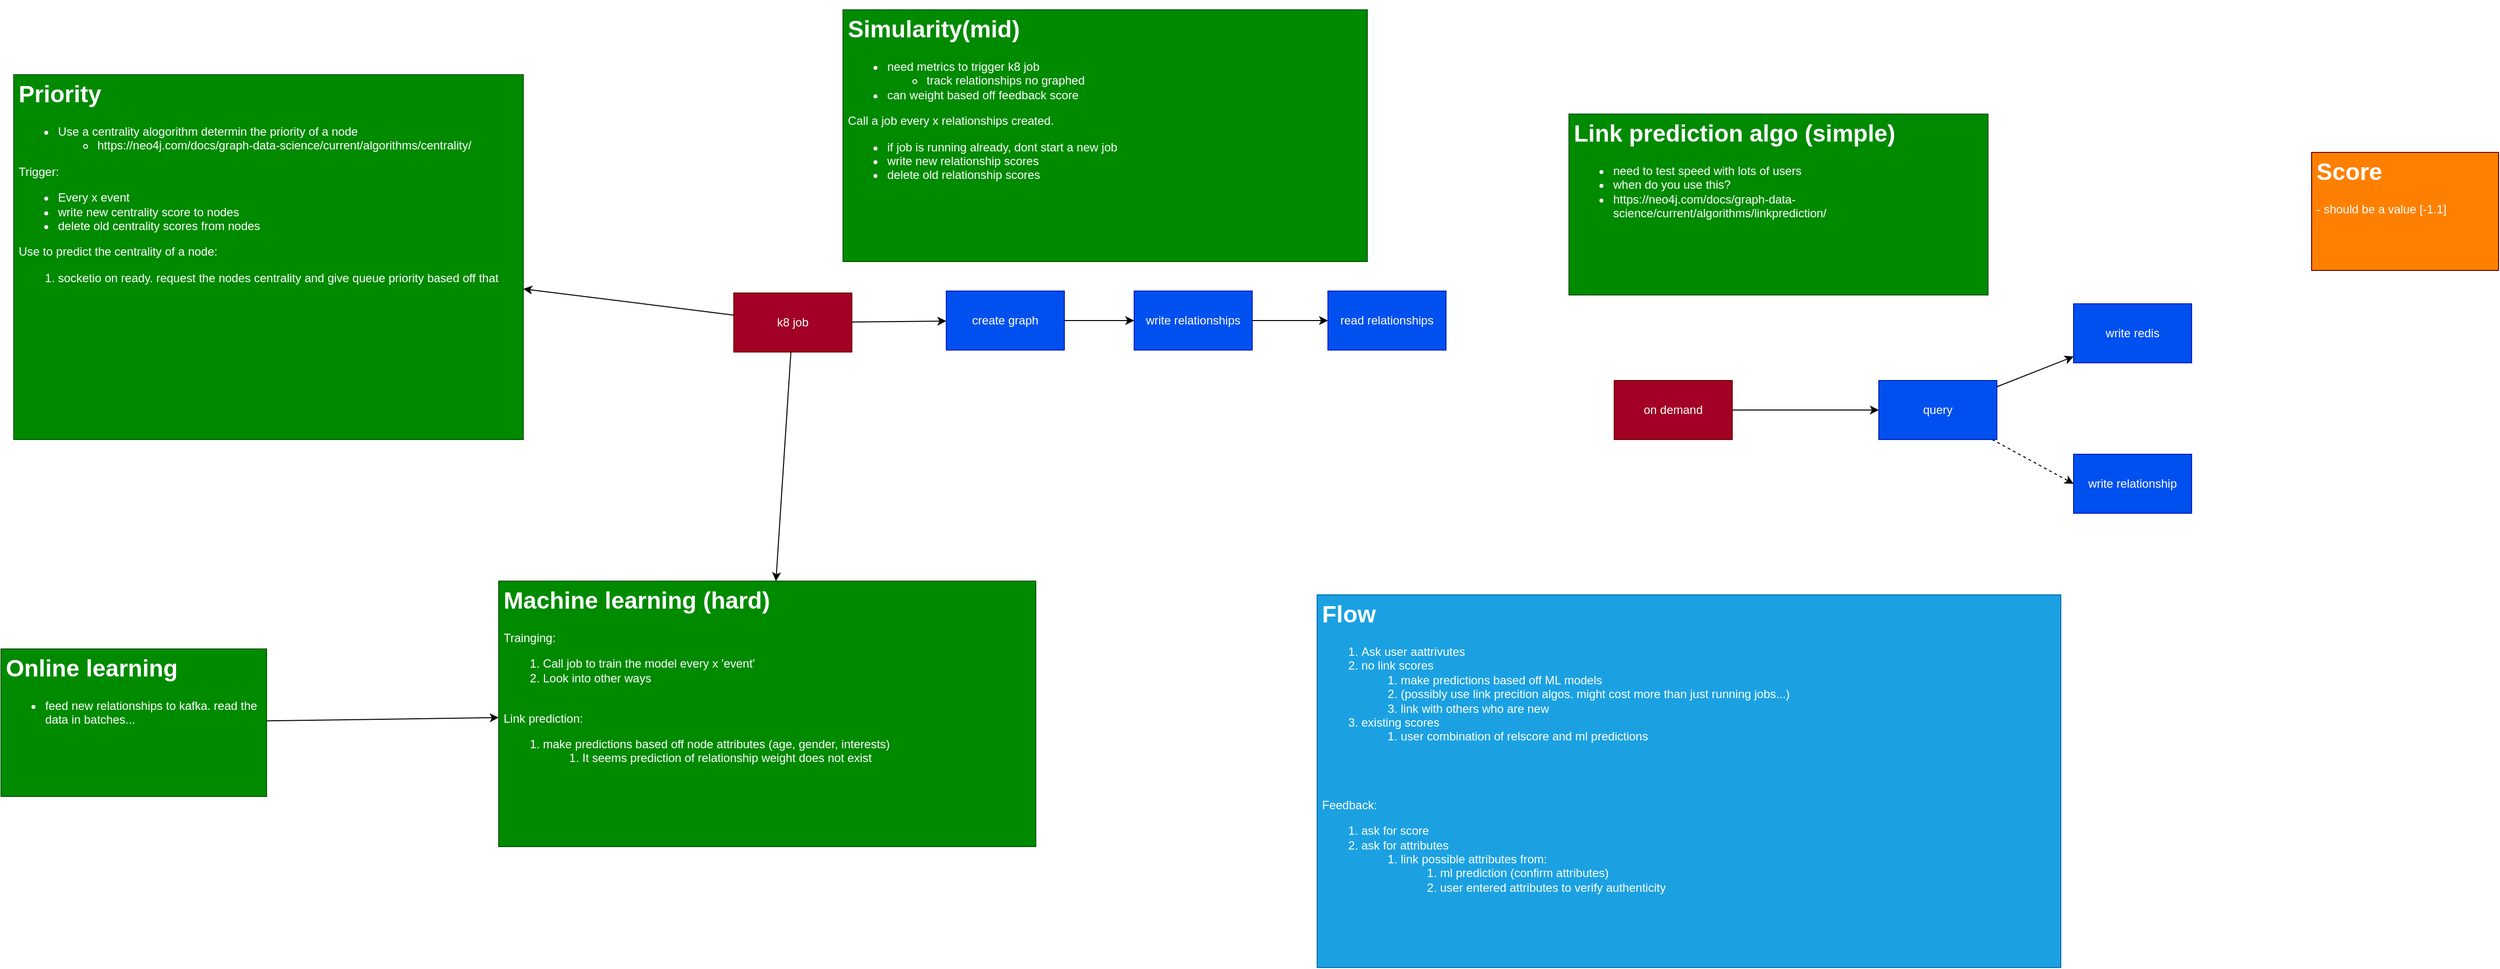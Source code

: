 <mxfile>
    <diagram id="jZNvmGKR_am8J_P4emra" name="Page-1">
        <mxGraphModel dx="2875" dy="1293" grid="0" gridSize="10" guides="1" tooltips="1" connect="1" arrows="1" fold="1" page="0" pageScale="1" pageWidth="850" pageHeight="1100" math="0" shadow="0">
            <root>
                <mxCell id="0"/>
                <mxCell id="1" parent="0"/>
                <mxCell id="5" style="edgeStyle=none;html=1;" parent="1" source="4" target="6" edge="1">
                    <mxGeometry relative="1" as="geometry">
                        <mxPoint x="67.12" y="232.553" as="targetPoint"/>
                    </mxGeometry>
                </mxCell>
                <mxCell id="4" value="create graph" style="rounded=0;whiteSpace=wrap;html=1;fillColor=#0050ef;fontColor=#ffffff;strokeColor=#001DBC;" parent="1" vertex="1">
                    <mxGeometry x="-137" y="197" width="120" height="60" as="geometry"/>
                </mxCell>
                <mxCell id="8" style="edgeStyle=none;html=1;" parent="1" source="6" target="7" edge="1">
                    <mxGeometry relative="1" as="geometry"/>
                </mxCell>
                <mxCell id="6" value="write relationships" style="rounded=0;whiteSpace=wrap;html=1;fillColor=#0050ef;fontColor=#ffffff;strokeColor=#001DBC;" parent="1" vertex="1">
                    <mxGeometry x="54" y="197" width="120" height="60" as="geometry"/>
                </mxCell>
                <mxCell id="7" value="read relationships" style="rounded=0;whiteSpace=wrap;html=1;fillColor=#0050ef;fontColor=#ffffff;strokeColor=#001DBC;" parent="1" vertex="1">
                    <mxGeometry x="251" y="197" width="120" height="60" as="geometry"/>
                </mxCell>
                <mxCell id="12" style="edgeStyle=none;html=1;" parent="1" source="10" target="11" edge="1">
                    <mxGeometry relative="1" as="geometry"/>
                </mxCell>
                <mxCell id="13" style="edgeStyle=none;html=1;entryX=0;entryY=0.5;entryDx=0;entryDy=0;dashed=1;" parent="1" source="10" target="14" edge="1">
                    <mxGeometry relative="1" as="geometry">
                        <mxPoint x="744.157" y="285.146" as="targetPoint"/>
                    </mxGeometry>
                </mxCell>
                <mxCell id="10" value="query" style="rounded=0;whiteSpace=wrap;html=1;fillColor=#0050ef;fontColor=#ffffff;strokeColor=#001DBC;" parent="1" vertex="1">
                    <mxGeometry x="811" y="288" width="120" height="60" as="geometry"/>
                </mxCell>
                <mxCell id="11" value="write redis" style="rounded=0;whiteSpace=wrap;html=1;fillColor=#0050ef;fontColor=#ffffff;strokeColor=#001DBC;" parent="1" vertex="1">
                    <mxGeometry x="1009" y="210" width="120" height="60" as="geometry"/>
                </mxCell>
                <mxCell id="14" value="write relationship" style="rounded=0;whiteSpace=wrap;html=1;fillColor=#0050ef;fontColor=#ffffff;strokeColor=#001DBC;" parent="1" vertex="1">
                    <mxGeometry x="1009" y="363" width="120" height="60" as="geometry"/>
                </mxCell>
                <mxCell id="21" style="edgeStyle=none;html=1;" parent="1" source="15" target="4" edge="1">
                    <mxGeometry relative="1" as="geometry"/>
                </mxCell>
                <mxCell id="27" style="edgeStyle=none;html=1;" parent="1" source="15" target="26" edge="1">
                    <mxGeometry relative="1" as="geometry"/>
                </mxCell>
                <mxCell id="28" style="edgeStyle=none;html=1;" parent="1" source="15" target="24" edge="1">
                    <mxGeometry relative="1" as="geometry"/>
                </mxCell>
                <mxCell id="15" value="k8 job" style="rounded=0;whiteSpace=wrap;html=1;fillColor=#a20025;fontColor=#ffffff;strokeColor=#6F0000;" parent="1" vertex="1">
                    <mxGeometry x="-353" y="199" width="120" height="60" as="geometry"/>
                </mxCell>
                <mxCell id="18" style="edgeStyle=none;html=1;" parent="1" source="17" target="10" edge="1">
                    <mxGeometry relative="1" as="geometry"/>
                </mxCell>
                <mxCell id="17" value="on demand" style="rounded=0;whiteSpace=wrap;html=1;fillColor=#a20025;fontColor=#ffffff;strokeColor=#6F0000;" parent="1" vertex="1">
                    <mxGeometry x="542" y="288" width="120" height="60" as="geometry"/>
                </mxCell>
                <mxCell id="19" value="&lt;h1&gt;Link prediction algo (simple)&lt;/h1&gt;&lt;p&gt;&lt;/p&gt;&lt;ul&gt;&lt;li&gt;need to test speed with lots of users&lt;/li&gt;&lt;li&gt;when do you use this?&lt;/li&gt;&lt;li&gt;https://neo4j.com/docs/graph-data-science/current/algorithms/linkprediction/&lt;br&gt;&lt;/li&gt;&lt;/ul&gt;&lt;p&gt;&lt;/p&gt;" style="text;html=1;strokeColor=#005700;fillColor=#008a00;spacing=5;spacingTop=-20;whiteSpace=wrap;overflow=hidden;rounded=0;fontColor=#ffffff;" parent="1" vertex="1">
                    <mxGeometry x="496" y="17" width="426" height="184" as="geometry"/>
                </mxCell>
                <mxCell id="20" value="&lt;h1&gt;Simularity(mid)&lt;/h1&gt;&lt;p&gt;&lt;/p&gt;&lt;ul&gt;&lt;li&gt;need metrics to trigger k8 job&lt;/li&gt;&lt;ul&gt;&lt;li&gt;track relationships no graphed&lt;/li&gt;&lt;/ul&gt;&lt;li&gt;can&amp;nbsp;weight based off feedback score&lt;/li&gt;&lt;/ul&gt;&lt;div&gt;Call a job every x relationships created.&lt;br&gt;&lt;ul&gt;&lt;li&gt;if job is running already, dont start a new job&lt;/li&gt;&lt;li&gt;write new relationship scores&lt;/li&gt;&lt;li&gt;delete old relationship scores&lt;/li&gt;&lt;/ul&gt;&lt;/div&gt;&lt;p&gt;&lt;/p&gt;" style="text;html=1;strokeColor=#005700;fillColor=#008a00;spacing=5;spacingTop=-20;whiteSpace=wrap;overflow=hidden;rounded=0;fontColor=#ffffff;" parent="1" vertex="1">
                    <mxGeometry x="-242" y="-89" width="533" height="256" as="geometry"/>
                </mxCell>
                <mxCell id="25" style="edgeStyle=none;html=1;" parent="1" source="23" target="24" edge="1">
                    <mxGeometry relative="1" as="geometry"/>
                </mxCell>
                <mxCell id="23" value="&lt;h1&gt;Online learning&lt;/h1&gt;&lt;p&gt;&lt;/p&gt;&lt;ul&gt;&lt;li&gt;feed new relationships to kafka. read the data in batches...&lt;/li&gt;&lt;/ul&gt;&lt;p&gt;&lt;/p&gt;" style="text;html=1;strokeColor=#005700;fillColor=#008a00;spacing=5;spacingTop=-20;whiteSpace=wrap;overflow=hidden;rounded=0;fontColor=#ffffff;" parent="1" vertex="1">
                    <mxGeometry x="-1098" y="561" width="270" height="150" as="geometry"/>
                </mxCell>
                <mxCell id="24" value="&lt;h1&gt;Machine learning (hard)&lt;/h1&gt;&lt;div&gt;Trainging:&lt;/div&gt;&lt;div&gt;&lt;ol&gt;&lt;li&gt;Call job to train the model every x 'event'&lt;/li&gt;&lt;li&gt;Look into other ways&lt;/li&gt;&lt;/ol&gt;&lt;/div&gt;&lt;div&gt;&lt;br&gt;&lt;/div&gt;&lt;div&gt;Link prediction:&lt;/div&gt;&lt;div&gt;&lt;ol&gt;&lt;li&gt;make predictions based off node attributes (age, gender, interests)&lt;/li&gt;&lt;ol&gt;&lt;li&gt;It seems prediction of relationship weight does not exist&lt;/li&gt;&lt;/ol&gt;&lt;/ol&gt;&lt;/div&gt;&lt;p&gt;&lt;/p&gt;" style="text;html=1;strokeColor=#005700;fillColor=#008a00;spacing=5;spacingTop=-20;whiteSpace=wrap;overflow=hidden;rounded=0;fontColor=#ffffff;" parent="1" vertex="1">
                    <mxGeometry x="-592" y="492" width="546" height="270" as="geometry"/>
                </mxCell>
                <mxCell id="26" value="&lt;h1&gt;Priority&lt;/h1&gt;&lt;p&gt;&lt;/p&gt;&lt;ul&gt;&lt;li&gt;Use a centrality alogorithm determin the priority of a node&lt;/li&gt;&lt;ul&gt;&lt;li&gt;https://neo4j.com/docs/graph-data-science/current/algorithms/centrality/&lt;/li&gt;&lt;/ul&gt;&lt;/ul&gt;Trigger:&lt;br&gt;&lt;ul&gt;&lt;li&gt;Every x event&lt;/li&gt;&lt;li&gt;write new centrality&amp;nbsp;score to nodes&lt;/li&gt;&lt;li&gt;delete old centrality scores from nodes&lt;/li&gt;&lt;/ul&gt;&lt;div&gt;Use to predict the centrality of a node:&lt;/div&gt;&lt;div&gt;&lt;ol&gt;&lt;li&gt;socketio on ready. request the nodes centrality and give queue priority based off that&lt;/li&gt;&lt;/ol&gt;&lt;/div&gt;&lt;p&gt;&lt;/p&gt;" style="text;html=1;strokeColor=#005700;fillColor=#008a00;spacing=5;spacingTop=-20;whiteSpace=wrap;overflow=hidden;rounded=0;fontColor=#ffffff;" parent="1" vertex="1">
                    <mxGeometry x="-1085" y="-23" width="518" height="371" as="geometry"/>
                </mxCell>
                <mxCell id="29" value="&lt;h1&gt;Flow&lt;/h1&gt;&lt;ol&gt;&lt;li&gt;Ask user aattrivutes&lt;/li&gt;&lt;li&gt;no link scores&lt;/li&gt;&lt;ol&gt;&lt;li&gt;make predictions based off ML models&lt;/li&gt;&lt;li&gt;(possibly use link precition algos. might cost more than just running jobs...)&lt;/li&gt;&lt;li&gt;link with others who are new&lt;/li&gt;&lt;/ol&gt;&lt;li&gt;existing scores&lt;/li&gt;&lt;ol&gt;&lt;li&gt;user combination of relscore and ml predictions&lt;/li&gt;&lt;/ol&gt;&lt;/ol&gt;&lt;div&gt;&lt;br&gt;&lt;/div&gt;&lt;div&gt;&lt;br&gt;&lt;/div&gt;&lt;div&gt;&lt;br&gt;&lt;/div&gt;&lt;div&gt;Feedback:&lt;/div&gt;&lt;div&gt;&lt;ol&gt;&lt;li&gt;ask for score&lt;/li&gt;&lt;li&gt;ask for attributes&lt;/li&gt;&lt;ol&gt;&lt;li&gt;link possible attributes from:&lt;/li&gt;&lt;ol&gt;&lt;li&gt;ml prediction (confirm attributes)&lt;/li&gt;&lt;li&gt;user entered attributes to verify authenticity&lt;/li&gt;&lt;/ol&gt;&lt;/ol&gt;&lt;/ol&gt;&lt;/div&gt;&lt;div&gt;&lt;br&gt;&lt;/div&gt;&lt;div&gt;&lt;br&gt;&lt;/div&gt;&lt;span style=&quot;background-color: initial;&quot;&gt;&lt;div&gt;&lt;br&gt;&lt;/div&gt;&lt;div&gt;&lt;br&gt;&lt;/div&gt;&lt;/span&gt;&lt;div&gt;&lt;/div&gt;&lt;p&gt;&lt;/p&gt;" style="text;html=1;strokeColor=#006EAF;fillColor=#1ba1e2;spacing=5;spacingTop=-20;whiteSpace=wrap;overflow=hidden;rounded=0;fontColor=#ffffff;" parent="1" vertex="1">
                    <mxGeometry x="240" y="506" width="756" height="379" as="geometry"/>
                </mxCell>
                <mxCell id="30" value="&lt;h1&gt;Score&lt;/h1&gt;&lt;p&gt;- should be a value [-1.1]&lt;/p&gt;" style="text;html=1;strokeColor=#6F0000;fillColor=#FF8000;spacing=5;spacingTop=-20;whiteSpace=wrap;overflow=hidden;rounded=0;fontColor=#ffffff;" vertex="1" parent="1">
                    <mxGeometry x="1251" y="56" width="190" height="120" as="geometry"/>
                </mxCell>
            </root>
        </mxGraphModel>
    </diagram>
</mxfile>